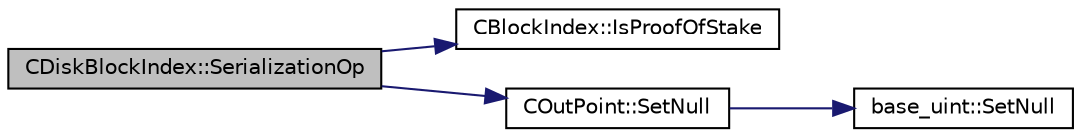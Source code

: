 digraph "CDiskBlockIndex::SerializationOp"
{
  edge [fontname="Helvetica",fontsize="10",labelfontname="Helvetica",labelfontsize="10"];
  node [fontname="Helvetica",fontsize="10",shape=record];
  rankdir="LR";
  Node12 [label="CDiskBlockIndex::SerializationOp",height=0.2,width=0.4,color="black", fillcolor="grey75", style="filled", fontcolor="black"];
  Node12 -> Node13 [color="midnightblue",fontsize="10",style="solid",fontname="Helvetica"];
  Node13 [label="CBlockIndex::IsProofOfStake",height=0.2,width=0.4,color="black", fillcolor="white", style="filled",URL="$class_c_block_index.html#a2438a891e9d43821c0d99e1bdac56fde"];
  Node12 -> Node14 [color="midnightblue",fontsize="10",style="solid",fontname="Helvetica"];
  Node14 [label="COutPoint::SetNull",height=0.2,width=0.4,color="black", fillcolor="white", style="filled",URL="$class_c_out_point.html#aa98ceceb3fc5f4d2c52033451ee8e251"];
  Node14 -> Node15 [color="midnightblue",fontsize="10",style="solid",fontname="Helvetica"];
  Node15 [label="base_uint::SetNull",height=0.2,width=0.4,color="black", fillcolor="white", style="filled",URL="$classbase__uint.html#ab7f832a0d48a7da00296497c820ae775"];
}
